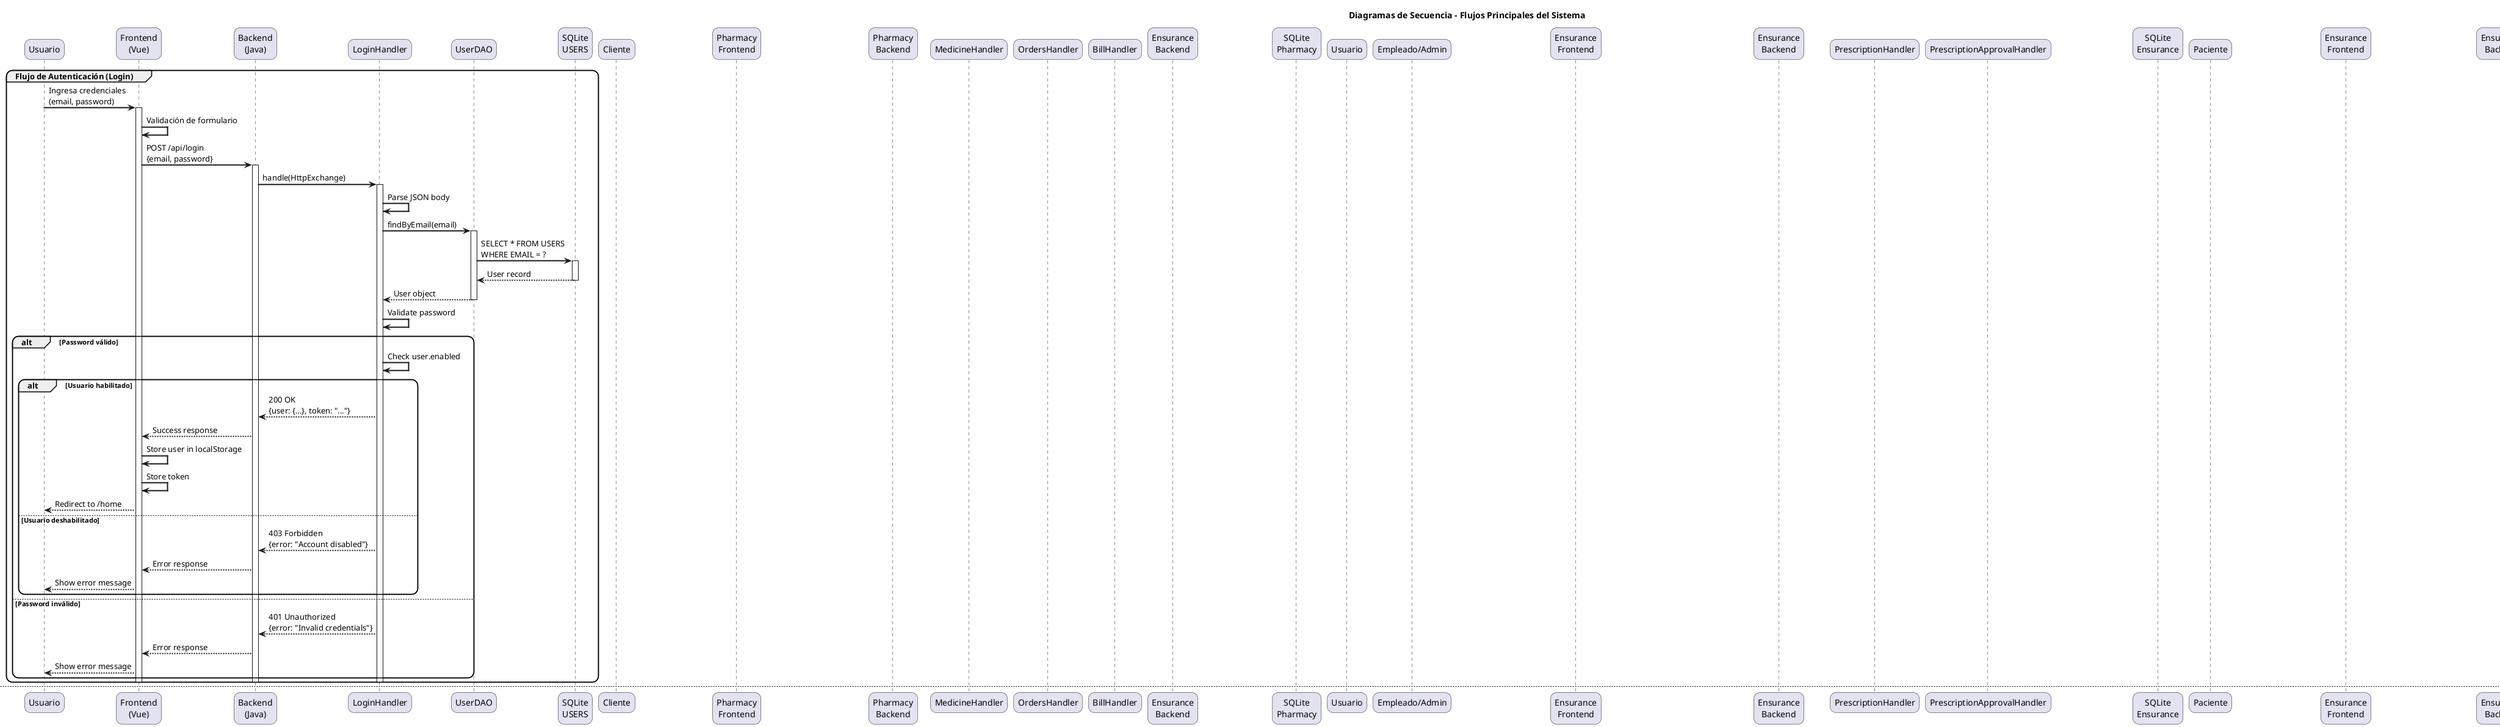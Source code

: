 @startuml Diagramas de Secuencia

title Diagramas de Secuencia - Flujos Principales del Sistema

!define ACTOR participant
!define COMPONENT participant
!define DATABASE participant

skinparam backgroundColor #FEFEFE
skinparam sequenceArrowThickness 2
skinparam roundcorner 20

' ====================================================================
' Diagrama 1: Flujo de Autenticación
' ====================================================================

group Flujo de Autenticación (Login)
    ACTOR "Usuario" as user1
    COMPONENT "Frontend\n(Vue)" as frontend1
    COMPONENT "Backend\n(Java)" as backend1
    COMPONENT "LoginHandler" as handler1
    COMPONENT "UserDAO" as dao1
    DATABASE "SQLite\nUSERS" as db1
    
    user1 -> frontend1: Ingresa credenciales\n(email, password)
    activate frontend1
    
    frontend1 -> frontend1: Validación de formulario
    frontend1 -> backend1: POST /api/login\n{email, password}
    activate backend1
    
    backend1 -> handler1: handle(HttpExchange)
    activate handler1
    
    handler1 -> handler1: Parse JSON body
    handler1 -> dao1: findByEmail(email)
    activate dao1
    
    dao1 -> db1: SELECT * FROM USERS\nWHERE EMAIL = ?
    activate db1
    db1 --> dao1: User record
    deactivate db1
    
    dao1 --> handler1: User object
    deactivate dao1
    
    handler1 -> handler1: Validate password
    
    alt Password válido
        handler1 -> handler1: Check user.enabled
        
        alt Usuario habilitado
            handler1 --> backend1: 200 OK\n{user: {...}, token: "..."}
            backend1 --> frontend1: Success response
            frontend1 -> frontend1: Store user in localStorage
            frontend1 -> frontend1: Store token
            frontend1 --> user1: Redirect to /home
        else Usuario deshabilitado
            handler1 --> backend1: 403 Forbidden\n{error: "Account disabled"}
            backend1 --> frontend1: Error response
            frontend1 --> user1: Show error message
        end
    else Password inválido
        handler1 --> backend1: 401 Unauthorized\n{error: "Invalid credentials"}
        backend1 --> frontend1: Error response
        frontend1 --> user1: Show error message
    end
    
    deactivate handler1
    deactivate backend1
    deactivate frontend1
end

newpage

' ====================================================================
' Diagrama 2: Flujo de Compra en Farmacia
' ====================================================================

group Flujo de Compra en Farmacia
    ACTOR "Cliente" as user2
    COMPONENT "Pharmacy\nFrontend" as frontend2
    COMPONENT "Pharmacy\nBackend" as backend2
    COMPONENT "MedicineHandler" as medicine_handler
    COMPONENT "OrdersHandler" as orders_handler
    COMPONENT "BillHandler" as bill_handler
    COMPONENT "Ensurance\nBackend" as insurance_backend
    DATABASE "SQLite\nPharmacy" as db2
    
    user2 -> frontend2: Navega catálogo
    activate frontend2
    
    frontend2 -> backend2: GET /api2/medicines
    activate backend2
    backend2 -> medicine_handler: getMedicines()
    activate medicine_handler
    medicine_handler -> db2: SELECT * FROM MEDICINE
    activate db2
    db2 --> medicine_handler: Medicine list
    deactivate db2
    medicine_handler --> backend2: JSON response
    deactivate medicine_handler
    backend2 --> frontend2: Medicines data
    deactivate backend2
    
    frontend2 --> user2: Muestra productos
    
    user2 -> frontend2: Agrega productos al carrito
    frontend2 -> frontend2: Store in Pinia (cart store)
    
    user2 -> frontend2: Procede al checkout
    frontend2 -> frontend2: Validate cart items
    
    frontend2 -> backend2: POST /api2/orders\n{userId, items[], total}
    activate backend2
    
    backend2 -> orders_handler: createOrder()
    activate orders_handler
    
    orders_handler -> db2: BEGIN TRANSACTION
    activate db2
    
    orders_handler -> db2: INSERT INTO ORDERS\n(ID_USER, TOTAL, STATUS)
    db2 --> orders_handler: orderId
    
    loop For each item in cart
        orders_handler -> db2: INSERT INTO ORDER_MEDICINE\n(ID_ORDER, ID_MEDICINE, QUANTITY)
        orders_handler -> db2: UPDATE MEDICINE\nSET STOCK = STOCK - quantity
    end
    
    orders_handler -> db2: COMMIT TRANSACTION
    deactivate db2
    
    orders_handler --> backend2: Order created
    deactivate orders_handler
    backend2 --> frontend2: {orderId, status: "PENDING"}
    deactivate backend2
    
    frontend2 --> user2: Muestra confirmación\nde orden
    
    user2 -> frontend2: Confirma método de pago
    
    alt Usuario tiene seguro
        frontend2 -> insurance_backend: GET /api/policy/{userId}
        activate insurance_backend
        insurance_backend --> frontend2: {percentage: 70}
        deactivate insurance_backend
        
        frontend2 -> frontend2: Calculate coverage\n(total * 0.70)
    end
    
    frontend2 -> backend2: POST /api2/bills\n{orderId, userId, insuranceCoverage}
    activate backend2
    
    backend2 -> bill_handler: createBill()
    activate bill_handler
    
    bill_handler -> db2: INSERT INTO BILL\n(ID_ORDER, TOTAL, INSURANCE_COVERAGE)
    activate db2
    db2 --> bill_handler: billId
    deactivate db2
    
    bill_handler -> db2: UPDATE ORDERS\nSET STATUS = 'COMPLETED'
    
    bill_handler --> backend2: Bill created
    deactivate bill_handler
    backend2 --> frontend2: {billId, total, insuranceCoverage}
    deactivate backend2
    
    frontend2 --> user2: Factura generada\nTotal a pagar: $X
    
    deactivate frontend2
end

newpage

' ====================================================================
' Diagrama 3: Flujo de Aprobación de Receta
' ====================================================================

group Flujo de Aprobación de Receta Médica
    ACTOR "Usuario" as user3
    ACTOR "Empleado/Admin" as admin3
    COMPONENT "Ensurance\nFrontend" as ens_frontend
    COMPONENT "Ensurance\nBackend" as ens_backend
    COMPONENT "PrescriptionHandler" as presc_handler
    COMPONENT "PrescriptionApprovalHandler" as approval_handler
    DATABASE "SQLite\nEnsurance" as db3
    
    user3 -> ens_frontend: Sube receta médica
    activate ens_frontend
    
    ens_frontend -> ens_backend: POST /api/prescriptions\n{userId, medicineId, doctorName, dosage}
    activate ens_backend
    
    ens_backend -> presc_handler: createPrescription()
    activate presc_handler
    
    presc_handler -> db3: INSERT INTO PRESCRIPTION\n(ID_USER, ID_MEDICINE, APPROVED=0)
    activate db3
    db3 --> presc_handler: prescriptionId
    deactivate db3
    
    presc_handler --> ens_backend: Prescription created
    deactivate presc_handler
    ens_backend --> ens_frontend: {prescriptionId, status: "PENDING"}
    deactivate ens_backend
    
    ens_frontend --> user3: Receta enviada\nEn espera de aprobación
    deactivate ens_frontend
    
    ...Usuario espera...
    
    admin3 -> ens_frontend: Accede a /admin/prescription-approvals
    activate ens_frontend
    
    ens_frontend -> ens_backend: GET /api/prescription_approvals?status=PENDING
    activate ens_backend
    
    ens_backend -> approval_handler: getPendingApprovals()
    activate approval_handler
    
    approval_handler -> db3: SELECT * FROM PRESCRIPTION\nWHERE APPROVED = 0
    activate db3
    db3 --> approval_handler: Pending prescriptions
    deactivate db3
    
    approval_handler --> ens_backend: Prescriptions list
    deactivate approval_handler
    ens_backend --> ens_frontend: Pending approvals data
    deactivate ens_backend
    
    ens_frontend --> admin3: Lista de recetas pendientes
    
    admin3 -> ens_frontend: Revisa receta y aprueba/rechaza
    
    alt Aprobar receta
        ens_frontend -> ens_backend: POST /api/prescription_approvals\n{prescriptionId, status: "APPROVED"}
        activate ens_backend
        
        ens_backend -> approval_handler: approvePrescription()
        activate approval_handler
        
        approval_handler -> db3: BEGIN TRANSACTION
        activate db3
        
        approval_handler -> db3: UPDATE PRESCRIPTION\nSET APPROVED = 1
        
        approval_handler -> db3: INSERT INTO PRESCRIPTION_APPROVAL\n(ID_PRESCRIPTION, STATUS, APPROVER)
        
        approval_handler -> db3: COMMIT TRANSACTION
        deactivate db3
        
        approval_handler --> ens_backend: Approved
        deactivate approval_handler
        ens_backend --> ens_frontend: Success
        deactivate ens_backend
        
        ens_frontend --> admin3: Receta aprobada
        
        ens_frontend -> ens_frontend: Send notification to user\n(email/in-app)
        
    else Rechazar receta
        ens_frontend -> ens_backend: POST /api/prescription_approvals\n{prescriptionId, status: "REJECTED", notes}
        activate ens_backend
        
        ens_backend -> approval_handler: rejectPrescription()
        activate approval_handler
        
        approval_handler -> db3: INSERT INTO PRESCRIPTION_APPROVAL\n(ID_PRESCRIPTION, STATUS, NOTES)
        activate db3
        deactivate db3
        
        approval_handler --> ens_backend: Rejected
        deactivate approval_handler
        ens_backend --> ens_frontend: Success
        deactivate ens_backend
        
        ens_frontend --> admin3: Receta rechazada
    end
    
    deactivate ens_frontend
end

newpage

' ====================================================================
' Diagrama 4: Flujo de Creación de Cita Médica
' ====================================================================

group Flujo de Creación de Cita Médica
    ACTOR "Paciente" as patient
    COMPONENT "Ensurance\nFrontend" as frontend4
    COMPONENT "Ensurance\nBackend" as backend4
    COMPONENT "HospitalHandler" as hospital_handler
    COMPONENT "AppointmentHandler" as appointment_handler
    DATABASE "SQLite\nEnsurance" as db4
    
    patient -> frontend4: Accede a /appointments
    activate frontend4
    
    frontend4 -> backend4: GET /api/hospitals?enabled=1
    activate backend4
    
    backend4 -> hospital_handler: getActiveHospitals()
    activate hospital_handler
    
    hospital_handler -> db4: SELECT * FROM HOSPITALS\nWHERE ENABLED = 1
    activate db4
    db4 --> hospital_handler: Hospitals list
    deactivate db4
    
    hospital_handler --> backend4: JSON response
    deactivate hospital_handler
    backend4 --> frontend4: Hospitals data
    deactivate backend4
    
    frontend4 --> patient: Lista de hospitales disponibles
    
    patient -> frontend4: Selecciona hospital y fecha
    
    frontend4 -> frontend4: Validate future date
    frontend4 -> frontend4: Check user has active policy
    
    alt Usuario tiene póliza activa
        frontend4 -> backend4: POST /api/appointments\n{userId, hospitalId, date, time}
        activate backend4
        
        backend4 -> appointment_handler: createAppointment()
        activate appointment_handler
        
        appointment_handler -> appointment_handler: Validate user policy
        
        appointment_handler -> db4: SELECT * FROM USERS\nWHERE ID_USER = ? AND ID_POLICY IS NOT NULL
        activate db4
        db4 --> appointment_handler: User with policy
        deactivate db4
        
        appointment_handler -> db4: INSERT INTO APPOINTMENTS\n(ID_USER, ID_HOSPITAL, DATE, STATUS='PENDING')
        activate db4
        db4 --> appointment_handler: appointmentId
        deactivate db4
        
        appointment_handler --> backend4: Appointment created
        deactivate appointment_handler
        backend4 --> frontend4: {appointmentId, status: "PENDING"}
        deactivate backend4
        
        frontend4 --> patient: Cita creada exitosamente\nFecha: {date} - Hospital: {name}
        
    else Usuario sin póliza
        frontend4 --> patient: Error: Debe tener una póliza\nactiva para agendar citas
    end
    
    deactivate frontend4
end

@enduml
